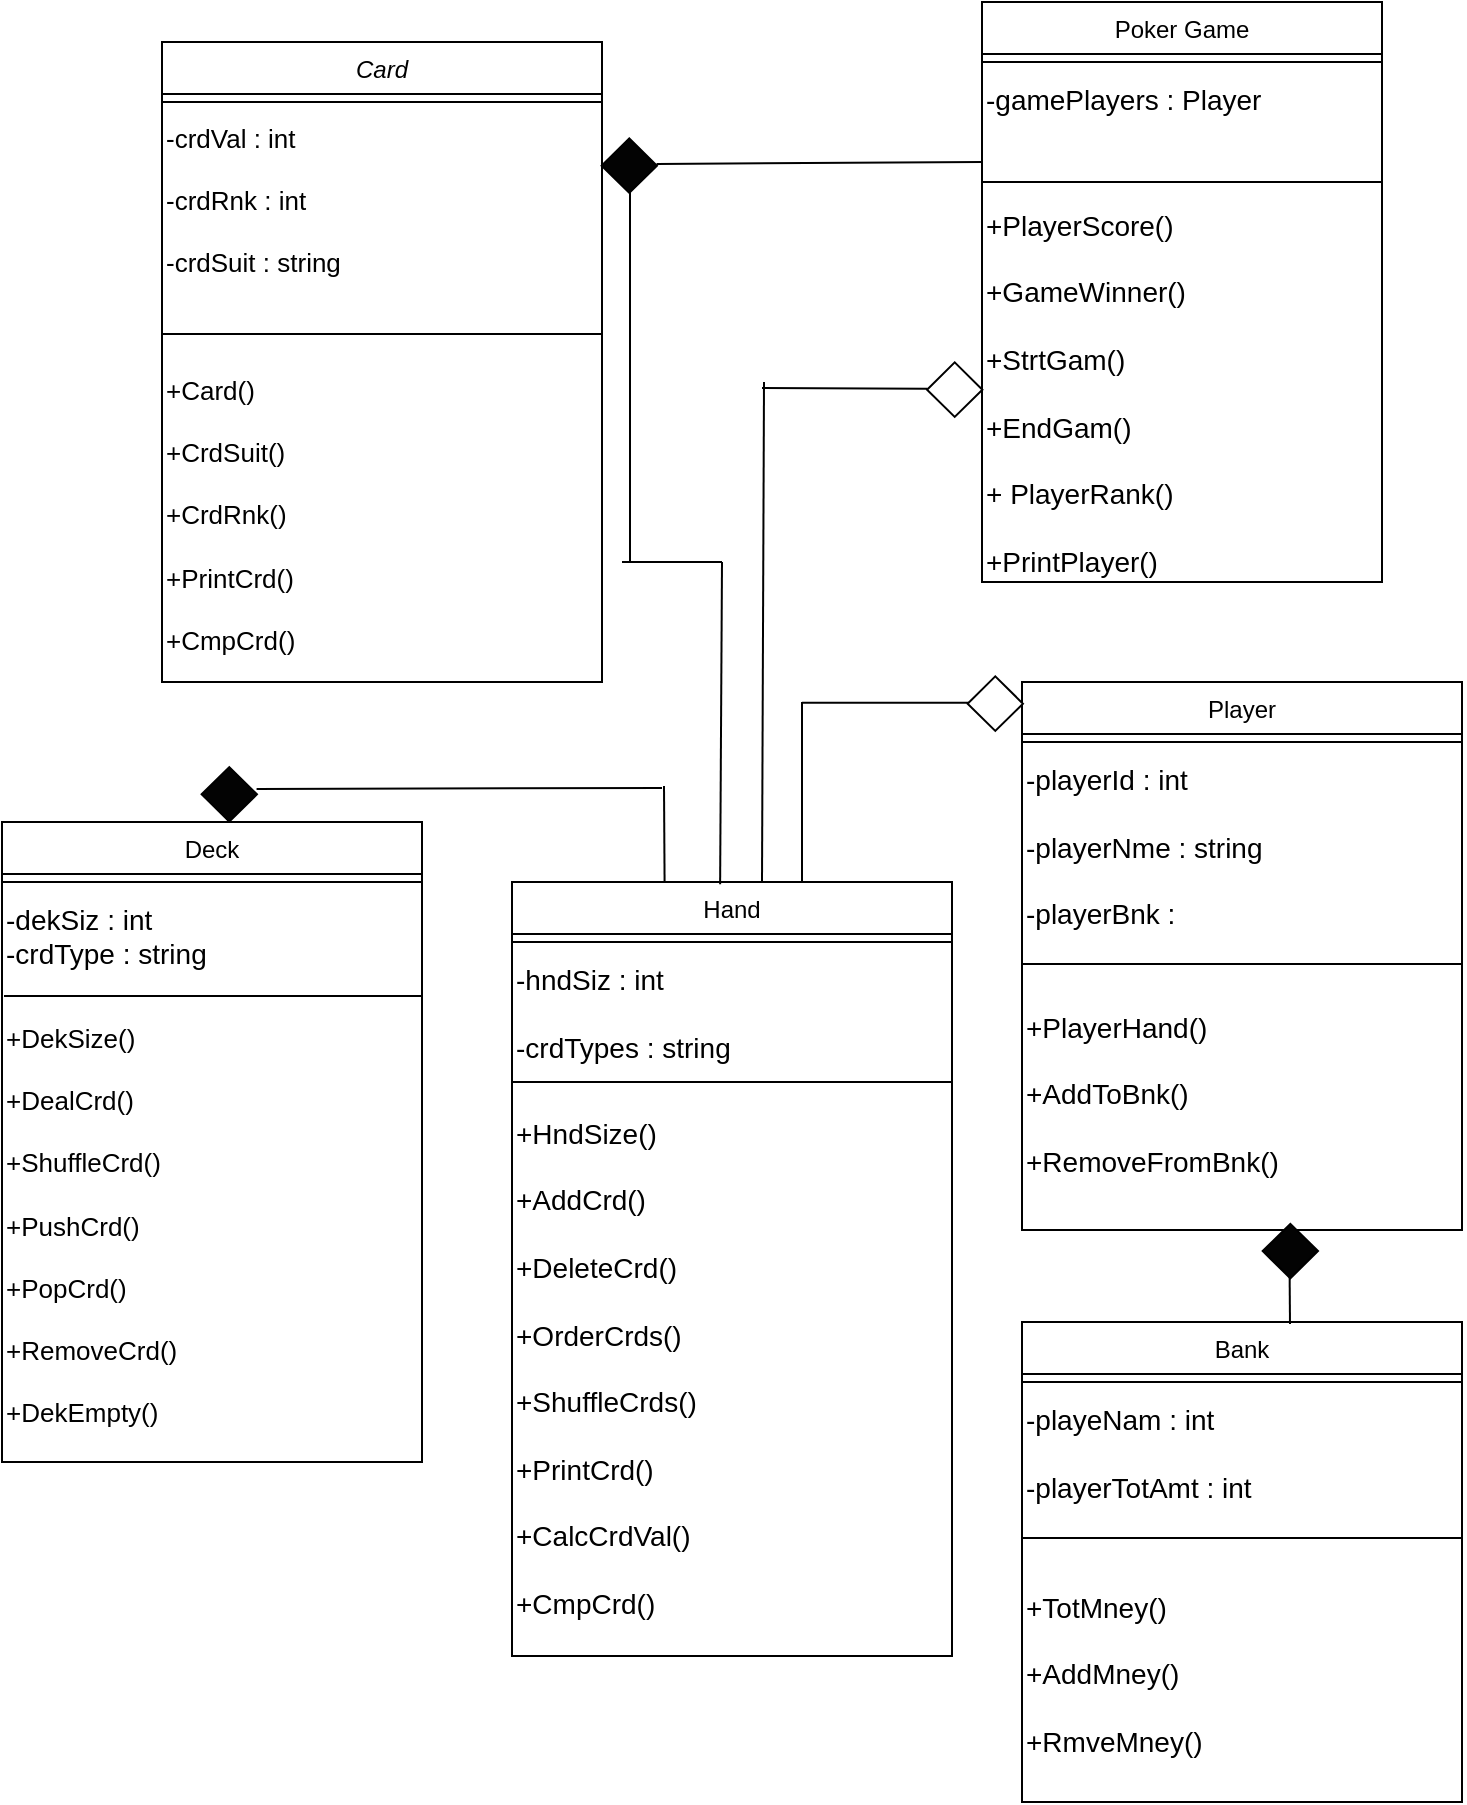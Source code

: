 <mxfile version="12.7.1" type="github"><diagram id="C5RBs43oDa-KdzZeNtuy" name="Page-1"><mxGraphModel dx="1102" dy="565" grid="1" gridSize="10" guides="1" tooltips="1" connect="1" arrows="1" fold="1" page="1" pageScale="1" pageWidth="827" pageHeight="1169" math="0" shadow="0"><root><mxCell id="WIyWlLk6GJQsqaUBKTNV-0"/><mxCell id="WIyWlLk6GJQsqaUBKTNV-1" parent="WIyWlLk6GJQsqaUBKTNV-0"/><mxCell id="zkfFHV4jXpPFQw0GAbJ--0" value="Card" style="swimlane;fontStyle=2;align=center;verticalAlign=top;childLayout=stackLayout;horizontal=1;startSize=26;horizontalStack=0;resizeParent=1;resizeLast=0;collapsible=1;marginBottom=0;rounded=0;shadow=0;strokeWidth=1;" parent="WIyWlLk6GJQsqaUBKTNV-1" vertex="1"><mxGeometry x="140" y="40" width="220" height="320" as="geometry"><mxRectangle x="230" y="140" width="160" height="26" as="alternateBounds"/></mxGeometry></mxCell><mxCell id="zkfFHV4jXpPFQw0GAbJ--4" value="" style="line;html=1;strokeWidth=1;align=left;verticalAlign=middle;spacingTop=-1;spacingLeft=3;spacingRight=3;rotatable=0;labelPosition=right;points=[];portConstraint=eastwest;" parent="zkfFHV4jXpPFQw0GAbJ--0" vertex="1"><mxGeometry y="26" width="220" height="8" as="geometry"/></mxCell><mxCell id="TwnUzFFoIU6L3_mbhzos-8" value="&lt;font style=&quot;font-size: 13px&quot;&gt;-crdVal : int&lt;br&gt;&lt;br&gt;-crdRnk : int&lt;br&gt;&lt;br&gt;-crdSuit : string&lt;/font&gt;" style="text;html=1;" parent="zkfFHV4jXpPFQw0GAbJ--0" vertex="1"><mxGeometry y="34" width="220" height="50" as="geometry"/></mxCell><mxCell id="TwnUzFFoIU6L3_mbhzos-9" value="" style="endArrow=none;html=1;" parent="zkfFHV4jXpPFQw0GAbJ--0" edge="1"><mxGeometry width="50" height="50" relative="1" as="geometry"><mxPoint y="146" as="sourcePoint"/><mxPoint x="220" y="146" as="targetPoint"/></mxGeometry></mxCell><mxCell id="TwnUzFFoIU6L3_mbhzos-45" value="" style="endArrow=none;html=1;" parent="zkfFHV4jXpPFQw0GAbJ--0" edge="1"><mxGeometry width="50" height="50" relative="1" as="geometry"><mxPoint x="234" y="260" as="sourcePoint"/><mxPoint x="234" y="70" as="targetPoint"/></mxGeometry></mxCell><mxCell id="zkfFHV4jXpPFQw0GAbJ--6" value="Deck" style="swimlane;fontStyle=0;align=center;verticalAlign=top;childLayout=stackLayout;horizontal=1;startSize=26;horizontalStack=0;resizeParent=1;resizeLast=0;collapsible=1;marginBottom=0;rounded=0;shadow=0;strokeWidth=1;" parent="WIyWlLk6GJQsqaUBKTNV-1" vertex="1"><mxGeometry x="60" y="430" width="210" height="320" as="geometry"><mxRectangle x="130" y="380" width="160" height="26" as="alternateBounds"/></mxGeometry></mxCell><mxCell id="zkfFHV4jXpPFQw0GAbJ--9" value="" style="line;html=1;strokeWidth=1;align=left;verticalAlign=middle;spacingTop=-1;spacingLeft=3;spacingRight=3;rotatable=0;labelPosition=right;points=[];portConstraint=eastwest;" parent="zkfFHV4jXpPFQw0GAbJ--6" vertex="1"><mxGeometry y="26" width="210" height="8" as="geometry"/></mxCell><mxCell id="TwnUzFFoIU6L3_mbhzos-15" value="" style="endArrow=none;html=1;" parent="zkfFHV4jXpPFQw0GAbJ--6" edge="1"><mxGeometry width="50" height="50" relative="1" as="geometry"><mxPoint x="1" y="87" as="sourcePoint"/><mxPoint x="210" y="87" as="targetPoint"/></mxGeometry></mxCell><mxCell id="TwnUzFFoIU6L3_mbhzos-13" value="&lt;font style=&quot;font-size: 14px&quot;&gt;-dekSiz : int&lt;br&gt;  -crdType : string&lt;/font&gt;" style="text;html=1;" parent="zkfFHV4jXpPFQw0GAbJ--6" vertex="1"><mxGeometry y="34" width="210" height="60" as="geometry"/></mxCell><mxCell id="TwnUzFFoIU6L3_mbhzos-14" value="&lt;font style=&quot;font-size: 13px&quot;&gt;+DekSize()&lt;br&gt;&lt;br&gt;+DealCrd()&lt;br&gt;&lt;br&gt;+ShuffleCrd()&lt;br&gt;&lt;br&gt;+PushCrd()&lt;br&gt;&lt;br&gt;+PopCrd()&lt;br&gt;&lt;br&gt;+RemoveCrd()&lt;br&gt;&lt;br&gt;+DekEmpty()&lt;/font&gt;" style="text;html=1;" parent="zkfFHV4jXpPFQw0GAbJ--6" vertex="1"><mxGeometry y="94" width="210" height="184" as="geometry"/></mxCell><mxCell id="zkfFHV4jXpPFQw0GAbJ--13" value="Hand" style="swimlane;fontStyle=0;align=center;verticalAlign=top;childLayout=stackLayout;horizontal=1;startSize=26;horizontalStack=0;resizeParent=1;resizeLast=0;collapsible=1;marginBottom=0;rounded=0;shadow=0;strokeWidth=1;" parent="WIyWlLk6GJQsqaUBKTNV-1" vertex="1"><mxGeometry x="315" y="460" width="220" height="387" as="geometry"><mxRectangle x="340" y="380" width="170" height="26" as="alternateBounds"/></mxGeometry></mxCell><mxCell id="zkfFHV4jXpPFQw0GAbJ--15" value="" style="line;html=1;strokeWidth=1;align=left;verticalAlign=middle;spacingTop=-1;spacingLeft=3;spacingRight=3;rotatable=0;labelPosition=right;points=[];portConstraint=eastwest;" parent="zkfFHV4jXpPFQw0GAbJ--13" vertex="1"><mxGeometry y="26" width="220" height="8" as="geometry"/></mxCell><mxCell id="TwnUzFFoIU6L3_mbhzos-17" value="&lt;font style=&quot;font-size: 14px&quot;&gt;-hndSiz : int&lt;br&gt;&lt;br&gt;-crdTypes : string&lt;/font&gt;" style="text;html=1;" parent="zkfFHV4jXpPFQw0GAbJ--13" vertex="1"><mxGeometry y="34" width="220" height="60" as="geometry"/></mxCell><mxCell id="TwnUzFFoIU6L3_mbhzos-18" value="" style="endArrow=none;html=1;" parent="zkfFHV4jXpPFQw0GAbJ--13" edge="1"><mxGeometry width="50" height="50" relative="1" as="geometry"><mxPoint y="100" as="sourcePoint"/><mxPoint x="220" y="100" as="targetPoint"/></mxGeometry></mxCell><mxCell id="TwnUzFFoIU6L3_mbhzos-19" value="&lt;font style=&quot;font-size: 14px&quot;&gt;&lt;br&gt;+HndSize()&lt;br&gt;&lt;br&gt;+AddCrd()&lt;br&gt;&lt;br&gt;+DeleteCrd()&lt;br&gt;&lt;br&gt;+OrderCrds()&lt;br&gt;&lt;br&gt;+ShuffleCrds()&lt;br&gt;&lt;br&gt;+PrintCrd()&lt;br&gt;&lt;br&gt;+CalcCrdVal()&lt;br&gt;&lt;br&gt;+CmpCrd()&lt;/font&gt;" style="text;html=1;" parent="zkfFHV4jXpPFQw0GAbJ--13" vertex="1"><mxGeometry y="94" width="220" height="230" as="geometry"/></mxCell><mxCell id="zkfFHV4jXpPFQw0GAbJ--17" value="Poker Game" style="swimlane;fontStyle=0;align=center;verticalAlign=top;childLayout=stackLayout;horizontal=1;startSize=26;horizontalStack=0;resizeParent=1;resizeLast=0;collapsible=1;marginBottom=0;rounded=0;shadow=0;strokeWidth=1;" parent="WIyWlLk6GJQsqaUBKTNV-1" vertex="1"><mxGeometry x="550" y="20" width="200" height="290" as="geometry"><mxRectangle x="550" y="140" width="160" height="26" as="alternateBounds"/></mxGeometry></mxCell><mxCell id="zkfFHV4jXpPFQw0GAbJ--23" value="" style="line;html=1;strokeWidth=1;align=left;verticalAlign=middle;spacingTop=-1;spacingLeft=3;spacingRight=3;rotatable=0;labelPosition=right;points=[];portConstraint=eastwest;" parent="zkfFHV4jXpPFQw0GAbJ--17" vertex="1"><mxGeometry y="26" width="200" height="8" as="geometry"/></mxCell><mxCell id="TwnUzFFoIU6L3_mbhzos-24" value="" style="endArrow=none;html=1;" parent="zkfFHV4jXpPFQw0GAbJ--17" edge="1"><mxGeometry width="50" height="50" relative="1" as="geometry"><mxPoint y="90" as="sourcePoint"/><mxPoint x="200" y="90" as="targetPoint"/></mxGeometry></mxCell><mxCell id="TwnUzFFoIU6L3_mbhzos-23" value="&lt;font style=&quot;font-size: 14px&quot;&gt;-gamePlayers : Player&lt;/font&gt;" style="text;html=1;" parent="zkfFHV4jXpPFQw0GAbJ--17" vertex="1"><mxGeometry y="34" width="200" height="46" as="geometry"/></mxCell><mxCell id="TwnUzFFoIU6L3_mbhzos-25" value="&lt;font style=&quot;font-size: 14px&quot;&gt;&lt;br&gt;+PlayerScore()&lt;br&gt;&lt;br&gt;+GameWinner()&lt;br&gt;&lt;br&gt;+StrtGam()&lt;br&gt;&lt;br&gt;+EndGam()&lt;br&gt;&lt;br&gt;+ PlayerRank()&lt;br&gt;&lt;br&gt;+PrintPlayer()&lt;/font&gt;" style="text;html=1;" parent="zkfFHV4jXpPFQw0GAbJ--17" vertex="1"><mxGeometry y="80" width="200" height="170" as="geometry"/></mxCell><mxCell id="TwnUzFFoIU6L3_mbhzos-0" value="Player" style="swimlane;fontStyle=0;align=center;verticalAlign=top;childLayout=stackLayout;horizontal=1;startSize=26;horizontalStack=0;resizeParent=1;resizeLast=0;collapsible=1;marginBottom=0;rounded=0;shadow=0;strokeWidth=1;" parent="WIyWlLk6GJQsqaUBKTNV-1" vertex="1"><mxGeometry x="570" y="360" width="220" height="274" as="geometry"><mxRectangle x="340" y="380" width="170" height="26" as="alternateBounds"/></mxGeometry></mxCell><mxCell id="TwnUzFFoIU6L3_mbhzos-2" value="" style="line;html=1;strokeWidth=1;align=left;verticalAlign=middle;spacingTop=-1;spacingLeft=3;spacingRight=3;rotatable=0;labelPosition=right;points=[];portConstraint=eastwest;" parent="TwnUzFFoIU6L3_mbhzos-0" vertex="1"><mxGeometry y="26" width="220" height="8" as="geometry"/></mxCell><mxCell id="TwnUzFFoIU6L3_mbhzos-20" value="&lt;font style=&quot;font-size: 14px&quot;&gt;-playerId : int&lt;br&gt;&lt;br&gt;-playerNme : string&lt;br&gt;&lt;br&gt;-playerBnk :&lt;/font&gt;" style="text;html=1;" parent="TwnUzFFoIU6L3_mbhzos-0" vertex="1"><mxGeometry y="34" width="220" height="90" as="geometry"/></mxCell><mxCell id="TwnUzFFoIU6L3_mbhzos-21" value="" style="endArrow=none;html=1;" parent="TwnUzFFoIU6L3_mbhzos-0" edge="1"><mxGeometry width="50" height="50" relative="1" as="geometry"><mxPoint y="141" as="sourcePoint"/><mxPoint x="220" y="141" as="targetPoint"/></mxGeometry></mxCell><mxCell id="TwnUzFFoIU6L3_mbhzos-22" value="&lt;font style=&quot;font-size: 14px&quot;&gt;&lt;br&gt;&lt;br&gt;+PlayerHand()&lt;br&gt;&lt;br&gt;+AddToBnk()&lt;br&gt;&lt;br&gt;+RemoveFromBnk()&lt;/font&gt;" style="text;html=1;" parent="TwnUzFFoIU6L3_mbhzos-0" vertex="1"><mxGeometry y="124" width="220" height="126" as="geometry"/></mxCell><mxCell id="TwnUzFFoIU6L3_mbhzos-10" value="&lt;font style=&quot;font-size: 13px&quot;&gt;+Card()&lt;br&gt;&lt;br&gt;+CrdSuit()&lt;br&gt;&lt;br&gt;+CrdRnk()&lt;br&gt;&lt;br&gt;+PrintCrd()&lt;br&gt;&lt;br&gt;+CmpCrd()&lt;/font&gt;" style="text;html=1;" parent="WIyWlLk6GJQsqaUBKTNV-1" vertex="1"><mxGeometry x="140" y="200" width="170" height="150" as="geometry"/></mxCell><mxCell id="TwnUzFFoIU6L3_mbhzos-26" value="Bank" style="swimlane;fontStyle=0;align=center;verticalAlign=top;childLayout=stackLayout;horizontal=1;startSize=26;horizontalStack=0;resizeParent=1;resizeLast=0;collapsible=1;marginBottom=0;rounded=0;shadow=0;strokeWidth=1;" parent="WIyWlLk6GJQsqaUBKTNV-1" vertex="1"><mxGeometry x="570" y="680" width="220" height="240" as="geometry"><mxRectangle x="340" y="380" width="170" height="26" as="alternateBounds"/></mxGeometry></mxCell><mxCell id="TwnUzFFoIU6L3_mbhzos-27" value="" style="line;html=1;strokeWidth=1;align=left;verticalAlign=middle;spacingTop=-1;spacingLeft=3;spacingRight=3;rotatable=0;labelPosition=right;points=[];portConstraint=eastwest;" parent="TwnUzFFoIU6L3_mbhzos-26" vertex="1"><mxGeometry y="26" width="220" height="8" as="geometry"/></mxCell><mxCell id="TwnUzFFoIU6L3_mbhzos-29" value="" style="endArrow=none;html=1;" parent="TwnUzFFoIU6L3_mbhzos-26" edge="1"><mxGeometry width="50" height="50" relative="1" as="geometry"><mxPoint y="108" as="sourcePoint"/><mxPoint x="220" y="108" as="targetPoint"/></mxGeometry></mxCell><mxCell id="TwnUzFFoIU6L3_mbhzos-31" value="&lt;font style=&quot;font-size: 14px&quot;&gt;-playeNam : int&lt;br&gt;&lt;br&gt;-playerTotAmt : int&lt;/font&gt;" style="text;html=1;" parent="TwnUzFFoIU6L3_mbhzos-26" vertex="1"><mxGeometry y="34" width="220" height="60" as="geometry"/></mxCell><mxCell id="TwnUzFFoIU6L3_mbhzos-32" value="&lt;font style=&quot;font-size: 14px&quot;&gt;&lt;br&gt;&lt;br&gt;+TotMney()&lt;br&gt;&lt;br&gt;+AddMney()&lt;br&gt;&lt;br&gt;+RmveMney()&lt;/font&gt;" style="text;html=1;" parent="TwnUzFFoIU6L3_mbhzos-26" vertex="1"><mxGeometry y="94" width="220" height="90" as="geometry"/></mxCell><mxCell id="TwnUzFFoIU6L3_mbhzos-33" value="" style="endArrow=none;html=1;" parent="WIyWlLk6GJQsqaUBKTNV-1" edge="1"><mxGeometry width="50" height="50" relative="1" as="geometry"><mxPoint x="704" y="681" as="sourcePoint"/><mxPoint x="703.816" y="656.539" as="targetPoint"/></mxGeometry></mxCell><mxCell id="TwnUzFFoIU6L3_mbhzos-34" value="" style="rhombus;whiteSpace=wrap;html=1;rotation=-90;labelBackgroundColor=#030303;fillColor=#030303;" parent="WIyWlLk6GJQsqaUBKTNV-1" vertex="1"><mxGeometry x="690.53" y="630.7" width="27.29" height="27.67" as="geometry"/></mxCell><mxCell id="TwnUzFFoIU6L3_mbhzos-35" value="" style="rhombus;whiteSpace=wrap;html=1;rotation=-90;labelBackgroundColor=#030303;fillColor=#030303;" parent="WIyWlLk6GJQsqaUBKTNV-1" vertex="1"><mxGeometry x="360" y="88" width="27.29" height="27.67" as="geometry"/></mxCell><mxCell id="TwnUzFFoIU6L3_mbhzos-36" value="" style="endArrow=none;html=1;" parent="WIyWlLk6GJQsqaUBKTNV-1" edge="1"><mxGeometry width="50" height="50" relative="1" as="geometry"><mxPoint x="387.29" y="101" as="sourcePoint"/><mxPoint x="550" y="100" as="targetPoint"/></mxGeometry></mxCell><mxCell id="TwnUzFFoIU6L3_mbhzos-37" value="" style="rhombus;whiteSpace=wrap;html=1;rotation=-90;labelBackgroundColor=#030303;fillColor=#030303;" parent="WIyWlLk6GJQsqaUBKTNV-1" vertex="1"><mxGeometry x="160" y="402.33" width="27.29" height="27.67" as="geometry"/></mxCell><mxCell id="TwnUzFFoIU6L3_mbhzos-38" value="" style="endArrow=none;html=1;" parent="WIyWlLk6GJQsqaUBKTNV-1" edge="1"><mxGeometry width="50" height="50" relative="1" as="geometry"><mxPoint x="187.29" y="413.46" as="sourcePoint"/><mxPoint x="390" y="413" as="targetPoint"/></mxGeometry></mxCell><mxCell id="TwnUzFFoIU6L3_mbhzos-39" value="" style="endArrow=none;html=1;" parent="WIyWlLk6GJQsqaUBKTNV-1" edge="1"><mxGeometry width="50" height="50" relative="1" as="geometry"><mxPoint x="391.29" y="460.0" as="sourcePoint"/><mxPoint x="391" y="412" as="targetPoint"/></mxGeometry></mxCell><mxCell id="TwnUzFFoIU6L3_mbhzos-41" value="" style="endArrow=none;html=1;" parent="WIyWlLk6GJQsqaUBKTNV-1" edge="1"><mxGeometry width="50" height="50" relative="1" as="geometry"><mxPoint x="460" y="370.34" as="sourcePoint"/><mxPoint x="550" y="370.34" as="targetPoint"/></mxGeometry></mxCell><mxCell id="TwnUzFFoIU6L3_mbhzos-42" value="" style="endArrow=none;html=1;" parent="WIyWlLk6GJQsqaUBKTNV-1" edge="1"><mxGeometry width="50" height="50" relative="1" as="geometry"><mxPoint x="460" y="460" as="sourcePoint"/><mxPoint x="460" y="370" as="targetPoint"/></mxGeometry></mxCell><mxCell id="TwnUzFFoIU6L3_mbhzos-44" value="" style="rhombus;whiteSpace=wrap;html=1;rotation=-90;labelBackgroundColor=#030303;" parent="WIyWlLk6GJQsqaUBKTNV-1" vertex="1"><mxGeometry x="543" y="357.0" width="27.29" height="27.67" as="geometry"/></mxCell><mxCell id="TwnUzFFoIU6L3_mbhzos-46" value="" style="endArrow=none;html=1;" parent="WIyWlLk6GJQsqaUBKTNV-1" edge="1"><mxGeometry width="50" height="50" relative="1" as="geometry"><mxPoint x="370" y="300" as="sourcePoint"/><mxPoint x="420" y="300" as="targetPoint"/></mxGeometry></mxCell><mxCell id="TwnUzFFoIU6L3_mbhzos-47" value="" style="endArrow=none;html=1;exitX=0.473;exitY=0.003;exitDx=0;exitDy=0;exitPerimeter=0;" parent="WIyWlLk6GJQsqaUBKTNV-1" source="zkfFHV4jXpPFQw0GAbJ--13" edge="1"><mxGeometry width="50" height="50" relative="1" as="geometry"><mxPoint x="425" y="450" as="sourcePoint"/><mxPoint x="420" y="300" as="targetPoint"/></mxGeometry></mxCell><mxCell id="TwnUzFFoIU6L3_mbhzos-48" value="" style="rhombus;whiteSpace=wrap;html=1;rotation=-90;labelBackgroundColor=#030303;" parent="WIyWlLk6GJQsqaUBKTNV-1" vertex="1"><mxGeometry x="522.71" y="200.0" width="27.29" height="27.67" as="geometry"/></mxCell><mxCell id="TwnUzFFoIU6L3_mbhzos-49" value="" style="endArrow=none;html=1;" parent="WIyWlLk6GJQsqaUBKTNV-1" edge="1"><mxGeometry width="50" height="50" relative="1" as="geometry"><mxPoint x="440" y="213" as="sourcePoint"/><mxPoint x="522.71" y="213.34" as="targetPoint"/></mxGeometry></mxCell><mxCell id="TwnUzFFoIU6L3_mbhzos-50" value="" style="endArrow=none;html=1;exitX=0.473;exitY=0.003;exitDx=0;exitDy=0;exitPerimeter=0;" parent="WIyWlLk6GJQsqaUBKTNV-1" edge="1"><mxGeometry width="50" height="50" relative="1" as="geometry"><mxPoint x="440.0" y="460.001" as="sourcePoint"/><mxPoint x="441" y="210" as="targetPoint"/></mxGeometry></mxCell></root></mxGraphModel></diagram></mxfile>
